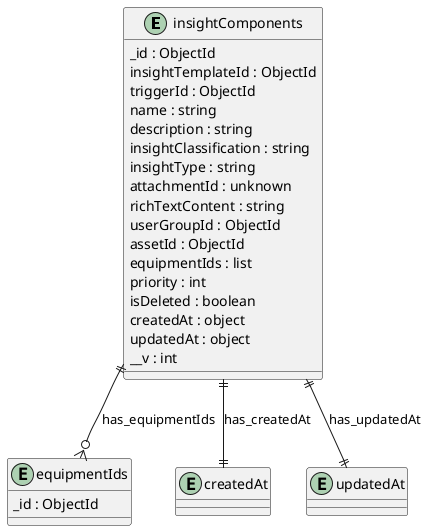 @startuml insightComponents_Diagram

entity "insightComponents" as insightComponents {
  _id : ObjectId
  insightTemplateId : ObjectId
  triggerId : ObjectId
  name : string
  description : string
  insightClassification : string
  insightType : string
  attachmentId : unknown
  richTextContent : string
  userGroupId : ObjectId
  assetId : ObjectId
  equipmentIds : list
  priority : int
  isDeleted : boolean
  createdAt : object
  updatedAt : object
  __v : int
}

entity "equipmentIds" as equipmentIds {
  _id : ObjectId
}

entity "createdAt" as createdAt {
}

entity "updatedAt" as updatedAt {
}

' // Relationships
insightComponents ||--o{ equipmentIds : has_equipmentIds
insightComponents ||--|| createdAt : has_createdAt
insightComponents ||--|| updatedAt : has_updatedAt
@enduml